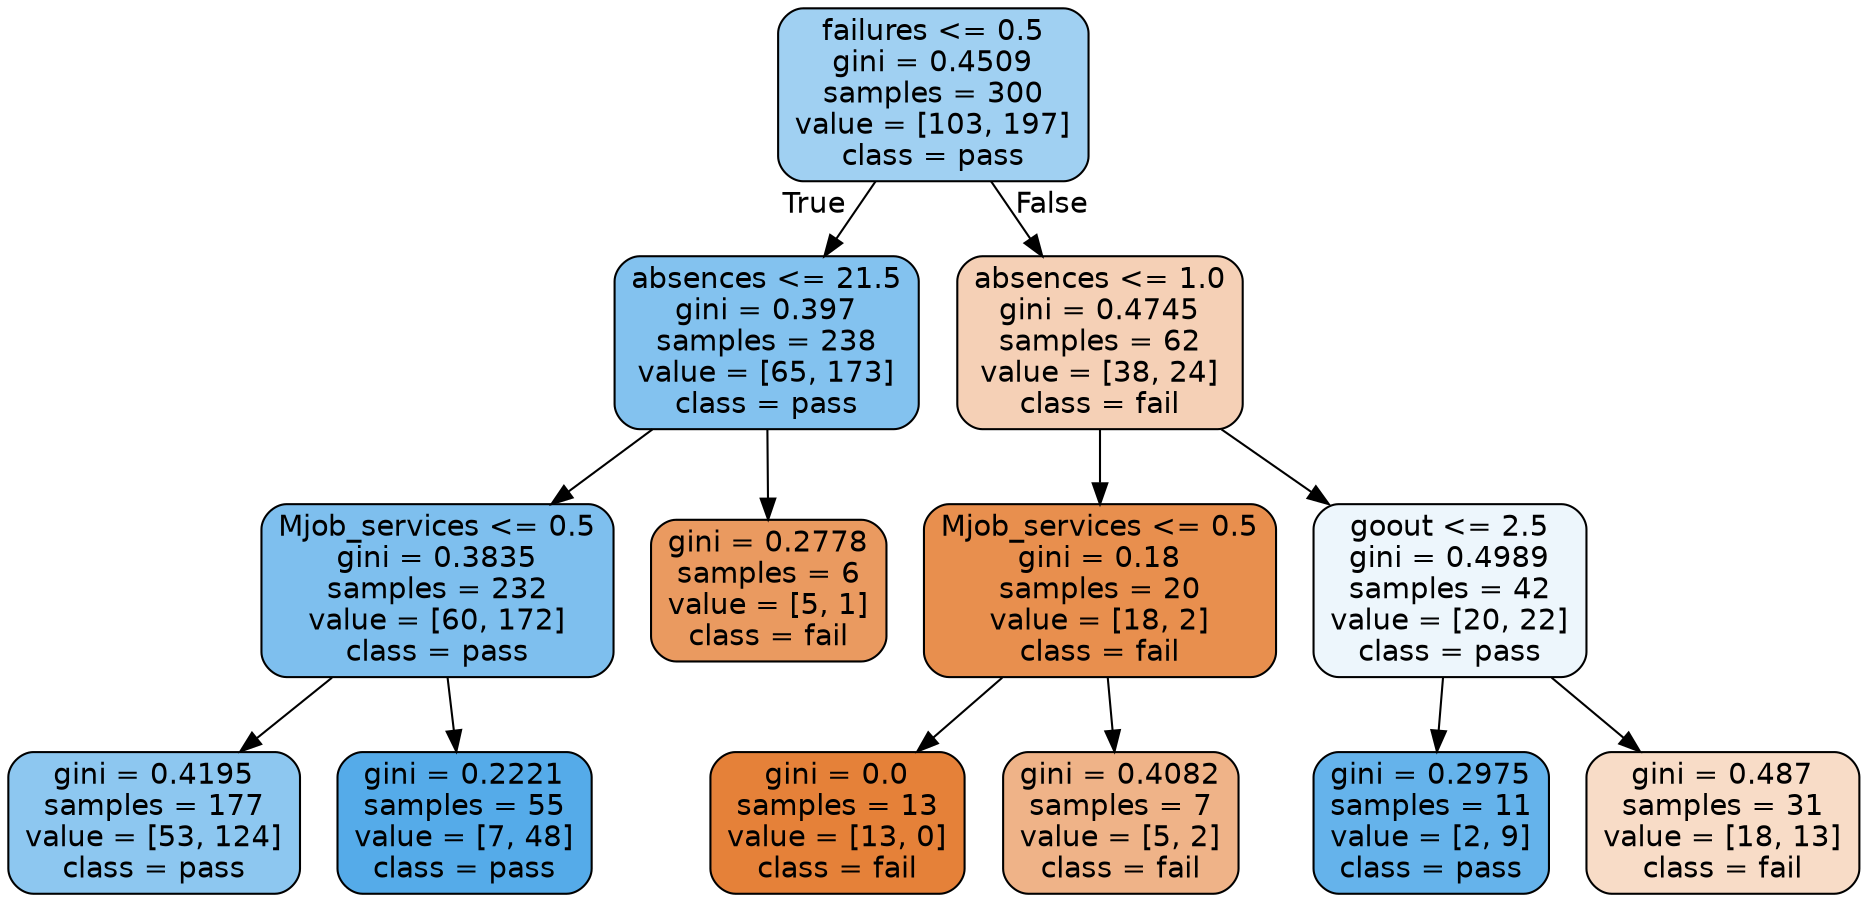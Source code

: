 digraph Tree {
node [shape=box, style="filled, rounded", color="black", fontname=helvetica] ;
edge [fontname=helvetica] ;
0 [label="failures <= 0.5\ngini = 0.4509\nsamples = 300\nvalue = [103, 197]\nclass = pass", fillcolor="#399de57a"] ;
1 [label="absences <= 21.5\ngini = 0.397\nsamples = 238\nvalue = [65, 173]\nclass = pass", fillcolor="#399de59f"] ;
0 -> 1 [labeldistance=2.5, labelangle=45, headlabel="True"] ;
2 [label="Mjob_services <= 0.5\ngini = 0.3835\nsamples = 232\nvalue = [60, 172]\nclass = pass", fillcolor="#399de5a6"] ;
1 -> 2 ;
3 [label="gini = 0.4195\nsamples = 177\nvalue = [53, 124]\nclass = pass", fillcolor="#399de592"] ;
2 -> 3 ;
4 [label="gini = 0.2221\nsamples = 55\nvalue = [7, 48]\nclass = pass", fillcolor="#399de5da"] ;
2 -> 4 ;
5 [label="gini = 0.2778\nsamples = 6\nvalue = [5, 1]\nclass = fail", fillcolor="#e58139cc"] ;
1 -> 5 ;
6 [label="absences <= 1.0\ngini = 0.4745\nsamples = 62\nvalue = [38, 24]\nclass = fail", fillcolor="#e581395e"] ;
0 -> 6 [labeldistance=2.5, labelangle=-45, headlabel="False"] ;
7 [label="Mjob_services <= 0.5\ngini = 0.18\nsamples = 20\nvalue = [18, 2]\nclass = fail", fillcolor="#e58139e3"] ;
6 -> 7 ;
8 [label="gini = 0.0\nsamples = 13\nvalue = [13, 0]\nclass = fail", fillcolor="#e58139ff"] ;
7 -> 8 ;
9 [label="gini = 0.4082\nsamples = 7\nvalue = [5, 2]\nclass = fail", fillcolor="#e5813999"] ;
7 -> 9 ;
10 [label="goout <= 2.5\ngini = 0.4989\nsamples = 42\nvalue = [20, 22]\nclass = pass", fillcolor="#399de517"] ;
6 -> 10 ;
11 [label="gini = 0.2975\nsamples = 11\nvalue = [2, 9]\nclass = pass", fillcolor="#399de5c6"] ;
10 -> 11 ;
12 [label="gini = 0.487\nsamples = 31\nvalue = [18, 13]\nclass = fail", fillcolor="#e5813947"] ;
10 -> 12 ;
}